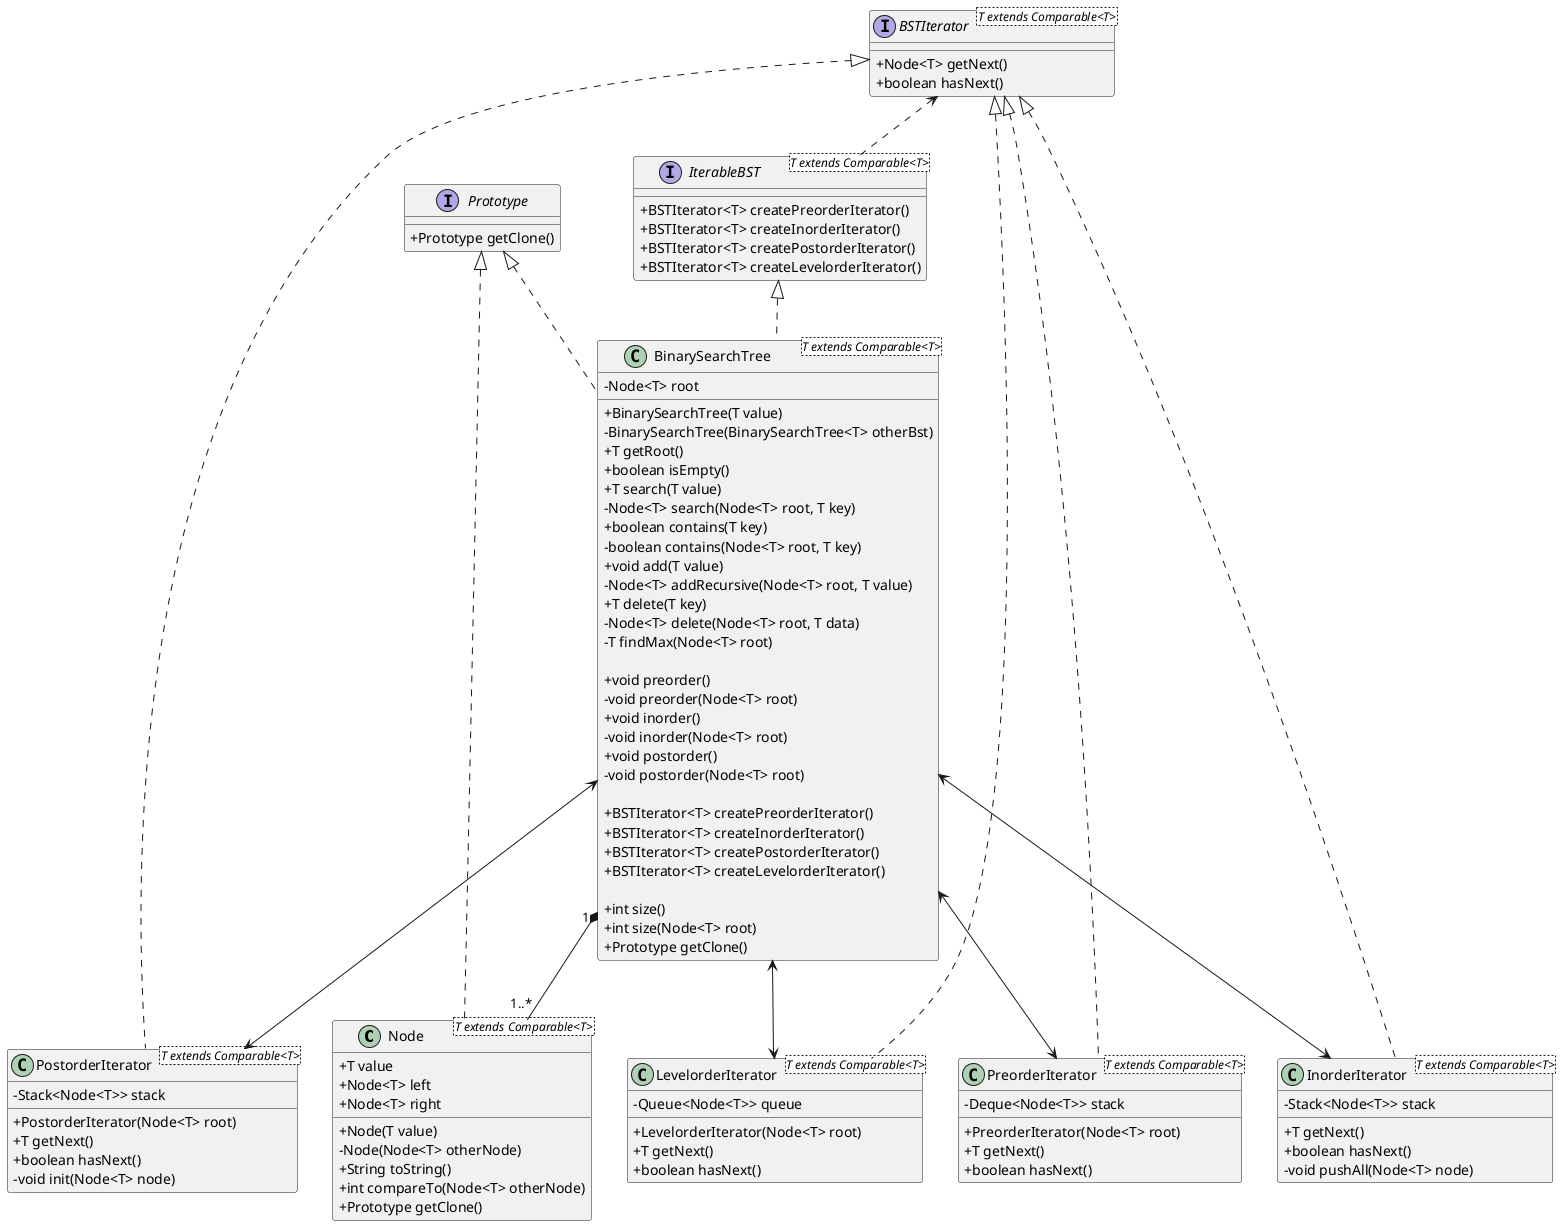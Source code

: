 @startuml colaborativaum
skinparam ClassAttributeIconSize 0

class Node<T extends Comparable<T>> {
    + T value
    + Node<T> left
    + Node<T> right

    + Node(T value)
    - Node(Node<T> otherNode)
    + String toString()
    + int compareTo(Node<T> otherNode)
    + Prototype getClone()
}

' IterableCollection
interface IterableBST<T extends Comparable<T>> {
    + BSTIterator<T> createPreorderIterator()
    + BSTIterator<T> createInorderIterator()
    + BSTIterator<T> createPostorderIterator()
    + BSTIterator<T> createLevelorderIterator()
}

' ConcreteCollection
class BinarySearchTree<T extends Comparable<T>> {
    - Node<T> root

    + BinarySearchTree(T value)
    - BinarySearchTree(BinarySearchTree<T> otherBst)
    + T getRoot()
    + boolean isEmpty()
    + T search(T value)
    - Node<T> search(Node<T> root, T key)
    + boolean contains(T key)
    - boolean contains(Node<T> root, T key)
    + void add(T value)
    - Node<T> addRecursive(Node<T> root, T value)
    + T delete(T key)
    - Node<T> delete(Node<T> root, T data)
    - T findMax(Node<T> root)
    
    ' iterate through the tree
    + void preorder()
    - void preorder(Node<T> root)
    + void inorder()
    - void inorder(Node<T> root)
    + void postorder()
    - void postorder(Node<T> root)

    + BSTIterator<T> createPreorderIterator()
    + BSTIterator<T> createInorderIterator()
    + BSTIterator<T> createPostorderIterator()
    + BSTIterator<T> createLevelorderIterator()
    
    + int size()
    + int size(Node<T> root)
    + Prototype getClone()
}

' Iterator interface
interface BSTIterator<T extends Comparable<T>> {
    + Node<T> getNext()
    + boolean hasNext()
}

' Concrete Iterators
class PreorderIterator<T extends Comparable<T>> {
    - Deque<Node<T>> stack

    + PreorderIterator(Node<T> root)
    + T getNext()
    + boolean hasNext()
}

class InorderIterator<T extends Comparable<T>> {
    - Stack<Node<T>> stack

    + T getNext()
    + boolean hasNext()
    - void pushAll(Node<T> node)
}

class PostorderIterator<T extends Comparable<T>> {
    - Stack<Node<T>> stack

    + PostorderIterator(Node<T> root)
    + T getNext()
    + boolean hasNext()
    - void init(Node<T> node)
}

class LevelorderIterator<T extends Comparable<T>> {
    - Queue<Node<T>> queue

    + LevelorderIterator(Node<T> root)
    + T getNext()
    + boolean hasNext()
}

' Prototype interface
interface Prototype {
    + Prototype getClone()
}

' Relationships
BinarySearchTree "1" *-- "1..*" Node
IterableBST <|.. BinarySearchTree

BSTIterator <.. IterableBST

BinarySearchTree <--> PreorderIterator
BinarySearchTree <--> InorderIterator
BinarySearchTree <--> PostorderIterator
BinarySearchTree <--> LevelorderIterator

BSTIterator <|.. PreorderIterator
BSTIterator <|.. InorderIterator
BSTIterator <|.. PostorderIterator
BSTIterator <|.. LevelorderIterator

Prototype <|.. Node
Prototype <|.. BinarySearchTree

@enduml